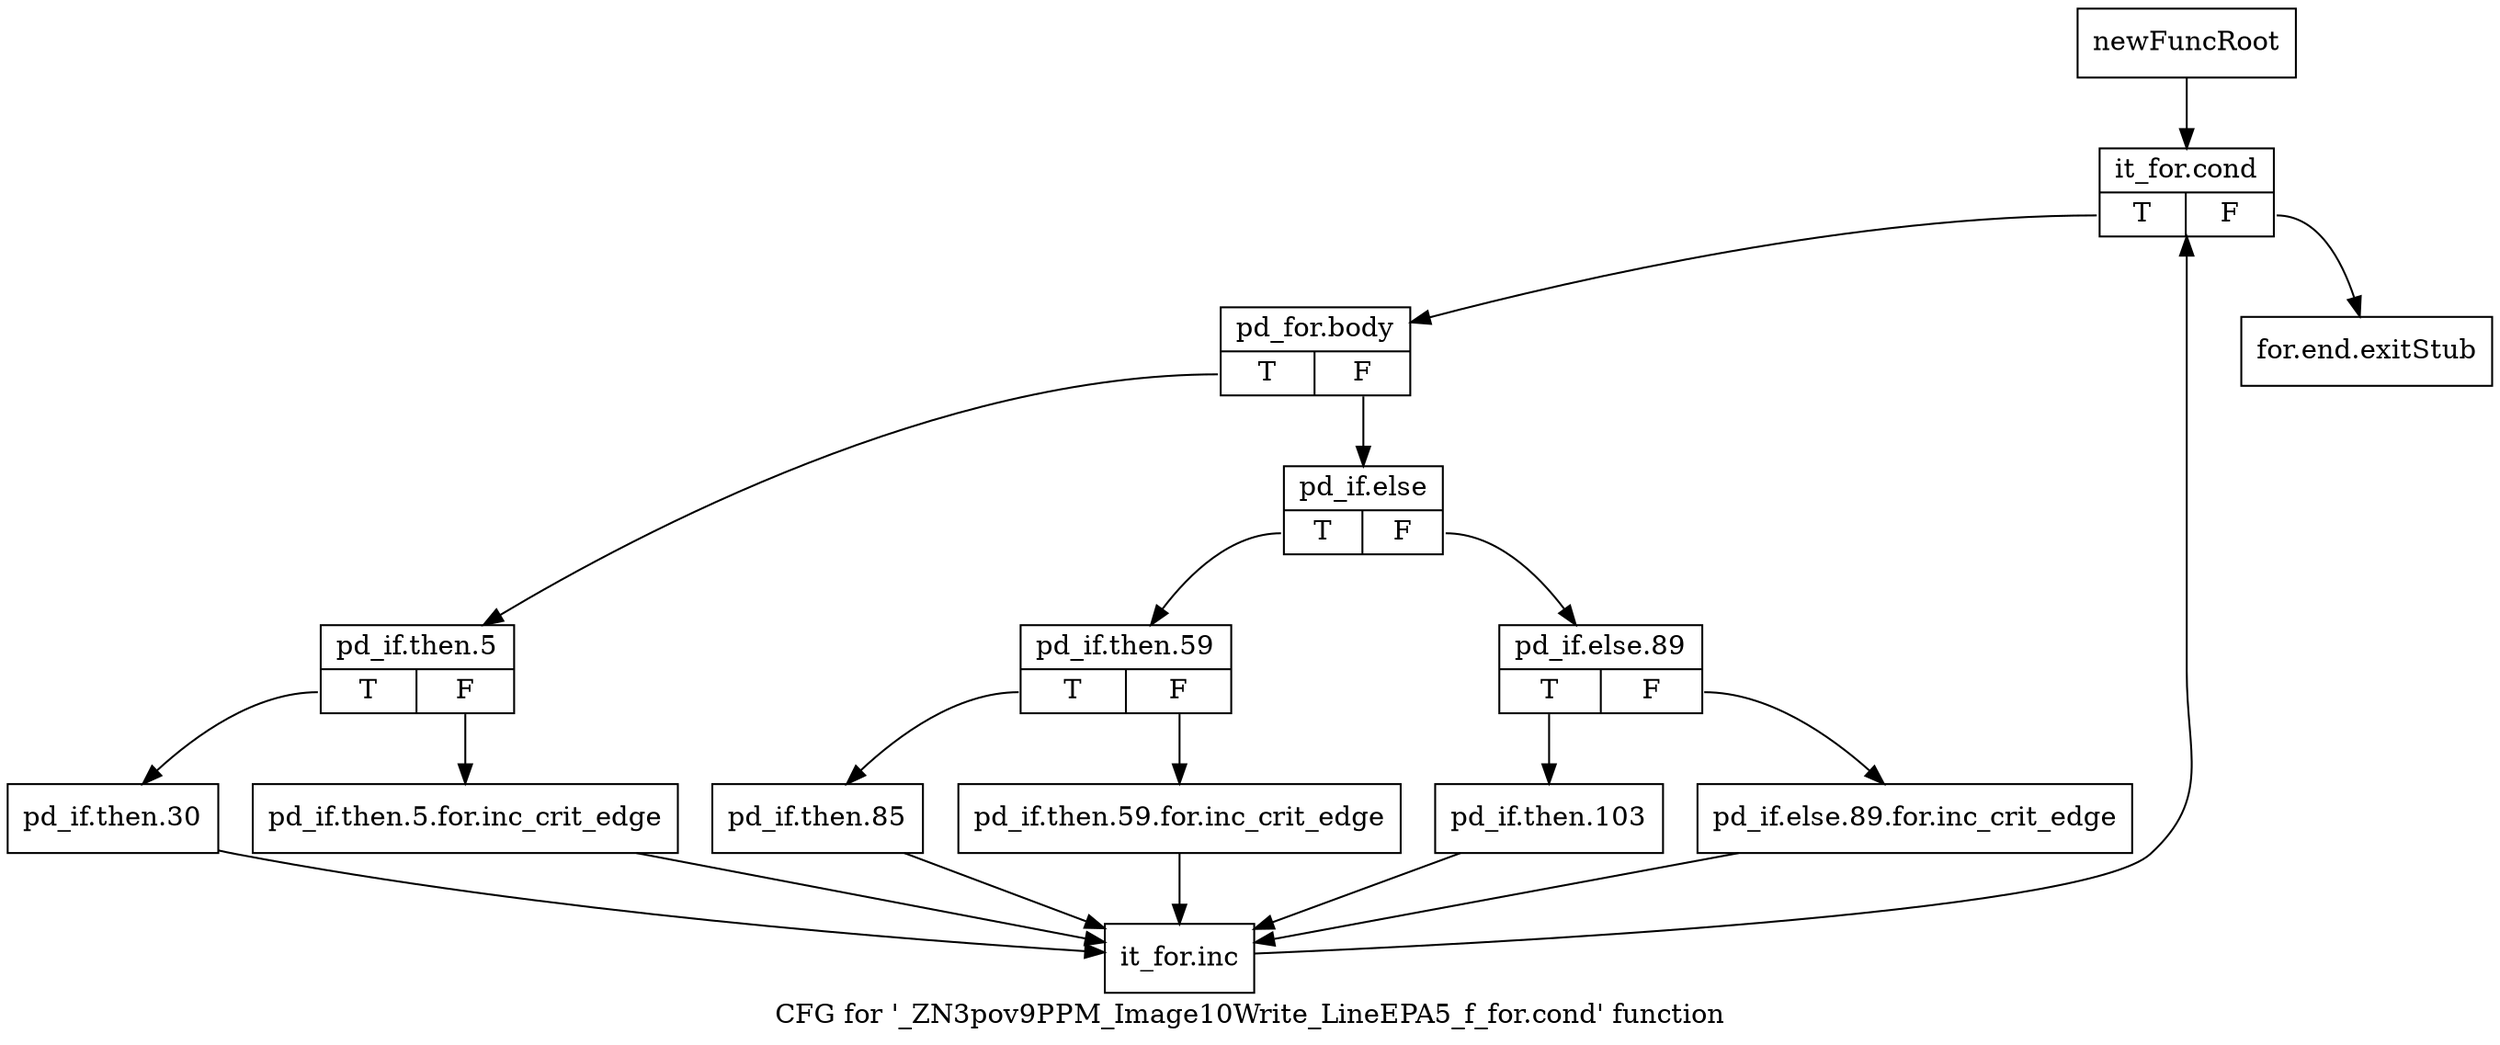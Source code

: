 digraph "CFG for '_ZN3pov9PPM_Image10Write_LineEPA5_f_for.cond' function" {
	label="CFG for '_ZN3pov9PPM_Image10Write_LineEPA5_f_for.cond' function";

	Node0x25860e0 [shape=record,label="{newFuncRoot}"];
	Node0x25860e0 -> Node0x2586180;
	Node0x2586130 [shape=record,label="{for.end.exitStub}"];
	Node0x2586180 [shape=record,label="{it_for.cond|{<s0>T|<s1>F}}"];
	Node0x2586180:s0 -> Node0x25861d0;
	Node0x2586180:s1 -> Node0x2586130;
	Node0x25861d0 [shape=record,label="{pd_for.body|{<s0>T|<s1>F}}"];
	Node0x25861d0:s0 -> Node0x2586450;
	Node0x25861d0:s1 -> Node0x2586220;
	Node0x2586220 [shape=record,label="{pd_if.else|{<s0>T|<s1>F}}"];
	Node0x2586220:s0 -> Node0x2586360;
	Node0x2586220:s1 -> Node0x2586270;
	Node0x2586270 [shape=record,label="{pd_if.else.89|{<s0>T|<s1>F}}"];
	Node0x2586270:s0 -> Node0x2586310;
	Node0x2586270:s1 -> Node0x25862c0;
	Node0x25862c0 [shape=record,label="{pd_if.else.89.for.inc_crit_edge}"];
	Node0x25862c0 -> Node0x2586540;
	Node0x2586310 [shape=record,label="{pd_if.then.103}"];
	Node0x2586310 -> Node0x2586540;
	Node0x2586360 [shape=record,label="{pd_if.then.59|{<s0>T|<s1>F}}"];
	Node0x2586360:s0 -> Node0x2586400;
	Node0x2586360:s1 -> Node0x25863b0;
	Node0x25863b0 [shape=record,label="{pd_if.then.59.for.inc_crit_edge}"];
	Node0x25863b0 -> Node0x2586540;
	Node0x2586400 [shape=record,label="{pd_if.then.85}"];
	Node0x2586400 -> Node0x2586540;
	Node0x2586450 [shape=record,label="{pd_if.then.5|{<s0>T|<s1>F}}"];
	Node0x2586450:s0 -> Node0x25864f0;
	Node0x2586450:s1 -> Node0x25864a0;
	Node0x25864a0 [shape=record,label="{pd_if.then.5.for.inc_crit_edge}"];
	Node0x25864a0 -> Node0x2586540;
	Node0x25864f0 [shape=record,label="{pd_if.then.30}"];
	Node0x25864f0 -> Node0x2586540;
	Node0x2586540 [shape=record,label="{it_for.inc}"];
	Node0x2586540 -> Node0x2586180;
}
